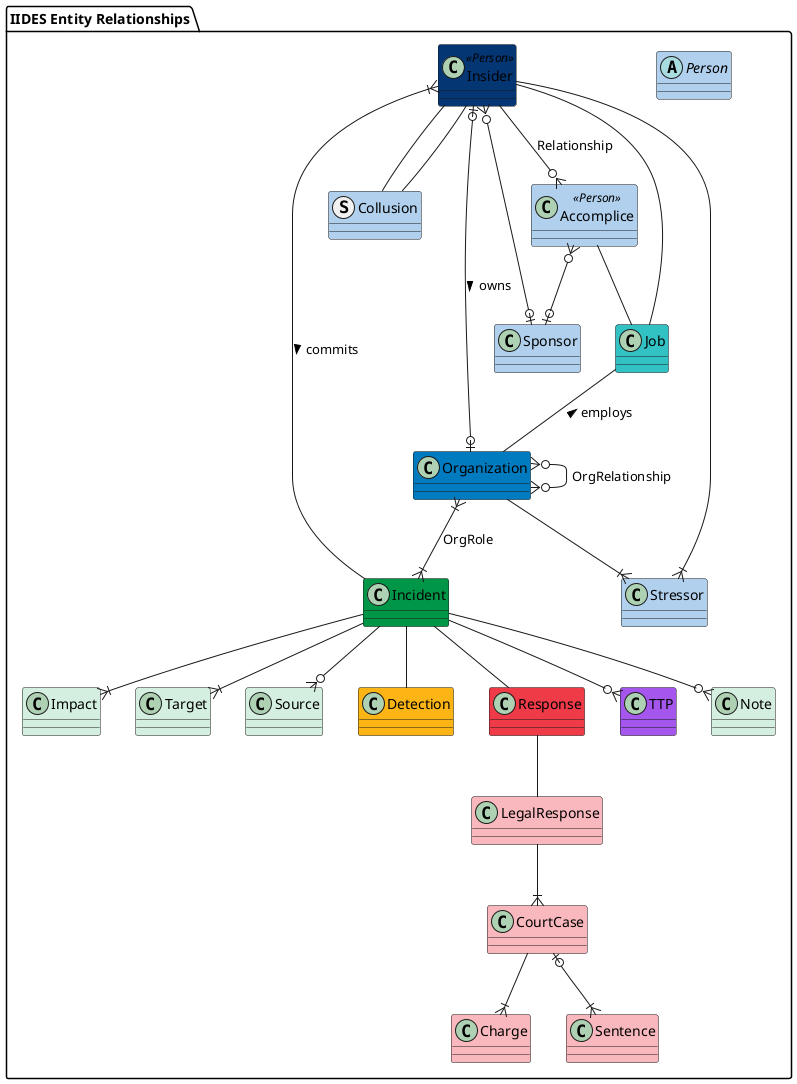 @startuml IIDES_Entity_Relationships
package "IIDES Entity Relationships" #FFF {

    abstract Person #b0d0ed {}
    class Insider <<Person>> #043673 {}
    class Accomplice <<Person>> #b0d0ed {}
    struct Collusion #b0d0ed {}
    class Organization #007BC0 {}
    class Sponsor #b0d0ed {}
    class Incident #009647 {}
    class Job #33c2C4 {}
    class Impact #D4EFDF {}
    class Target #D4EFDF {}
    class Source #D4EFDF {}
    class Detection #FDB515 {}
    class Response #EF3A47 {}
    class LegalResponse #f9b8bd {}
    class CourtCase #f9b8bd {}
    class Charge #f9b8bd {}
    class Sentence #f9b8bd {}
    class TTP #A456ED {}
    class Stressor #b0d0ed {}
    class Note #D4EFDF {}

    Insider --o{ Accomplice : Relationship
    Incident --|{ Insider : commits <
    Accomplice -- Job
    Job -- Organization : employs <
    Insider -- Job
    Organization }|--|{ Incident : OrgRole
    Organization }o--o{ Organization : OrgRelationship
    Insider }o--o| Sponsor
    Accomplice }o--o| Sponsor
    Insider |o--o| Organization : owns >
    Insider -- Collusion
    Collusion -- Insider
    Incident --|{ Impact
    Incident --|{ Target
    Incident --o{ Source
    Incident --o{ Note
    CourtCase --|{ Charge
    CourtCase |o--|{ Sentence
    Incident -- Detection
    Incident -- Response
    Response -- LegalResponse
    LegalResponse --|{ CourtCase
    Organization --|{ Stressor
    Stressor }|-- Insider
    Incident --o{ TTP
}
@enduml